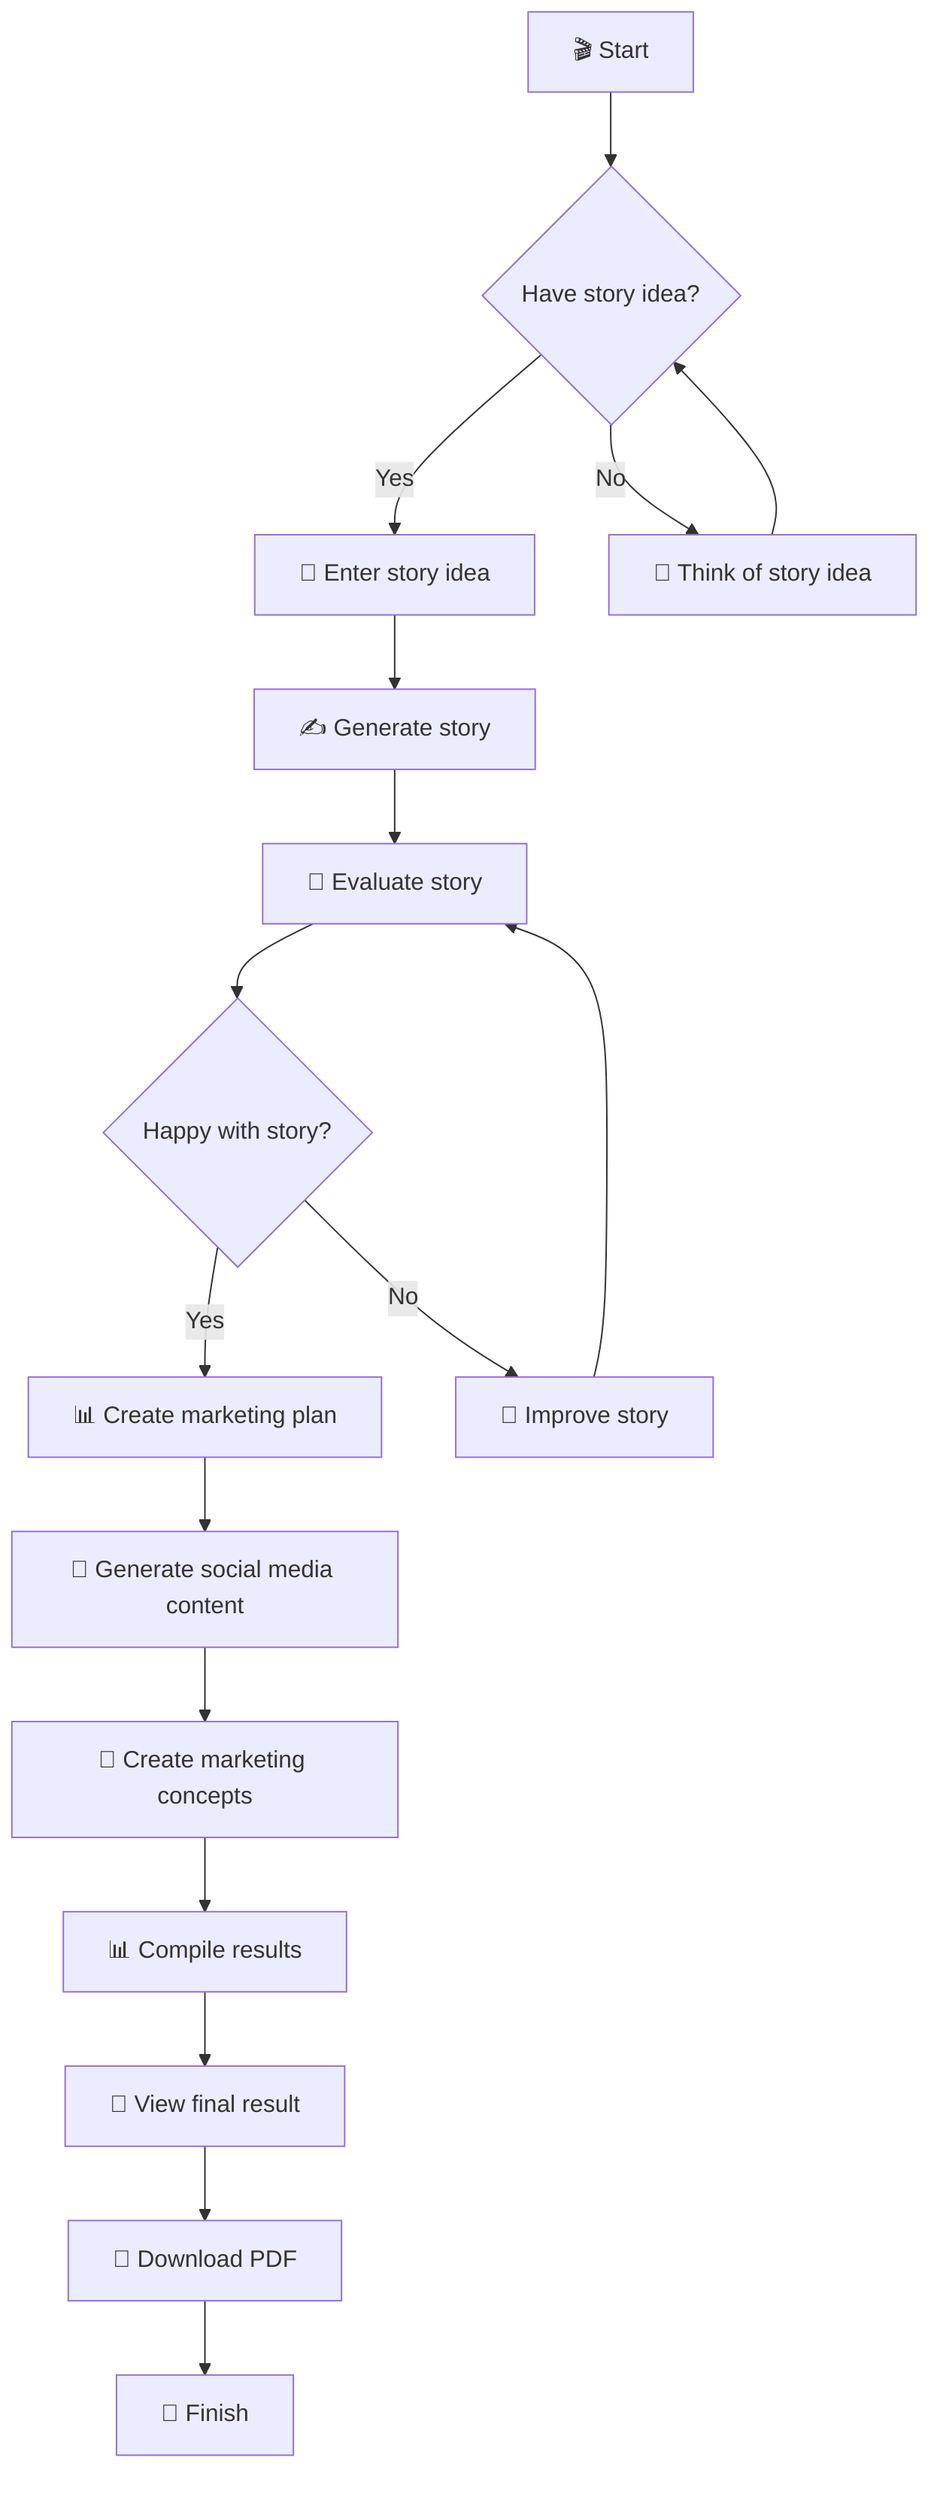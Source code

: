 graph TD
    A[🎬 Start] --> B{Have story idea?}
    B -->|Yes| C[📝 Enter story idea]
    B -->|No| D[🤔 Think of story idea]
    D --> B
    C --> E[✍️ Generate story]
    E --> F[🧐 Evaluate story]
    F --> G{Happy with story?}
    G -->|Yes| H[📊 Create marketing plan]
    G -->|No| I[🚀 Improve story]
    I --> F
    H --> J[📱 Generate social media content]
    J --> K[🎨 Create marketing concepts]
    K --> L[📊 Compile results]
    L --> M[👀 View final result]
    M --> N[📄 Download PDF]
    N --> O[🎉 Finish]